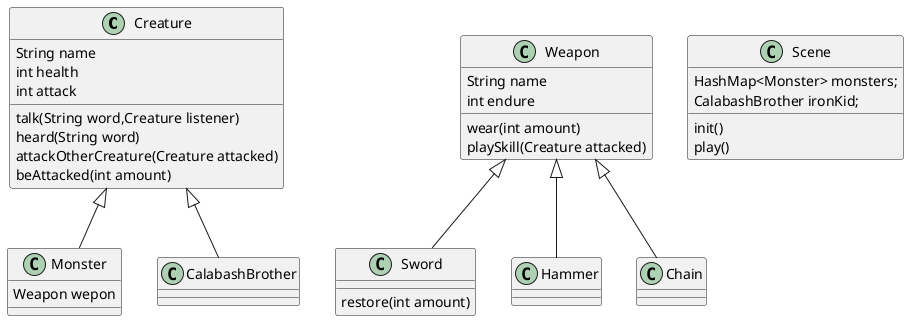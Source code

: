 @startuml characters
Creature <|-- Monster
Creature <|-- CalabashBrother
Creature : talk(String word,Creature listener)
Creature : heard(String word)
Creature : attackOtherCreature(Creature attacked)
Creature : beAttacked(int amount)
Creature : String name
Creature : int health
Creature : int attack
Monster : Weapon wepon
Weapon <|-- Sword
Weapon <|-- Hammer
Weapon <|-- Chain
Weapon : String name
Weapon : int endure
Weapon : wear(int amount)
Weapon : playSkill(Creature attacked)
Sword : restore(int amount)
Scene : init()
Scene : play()
Scene : HashMap<Monster> monsters;
Scene : CalabashBrother ironKid;
@enduml
